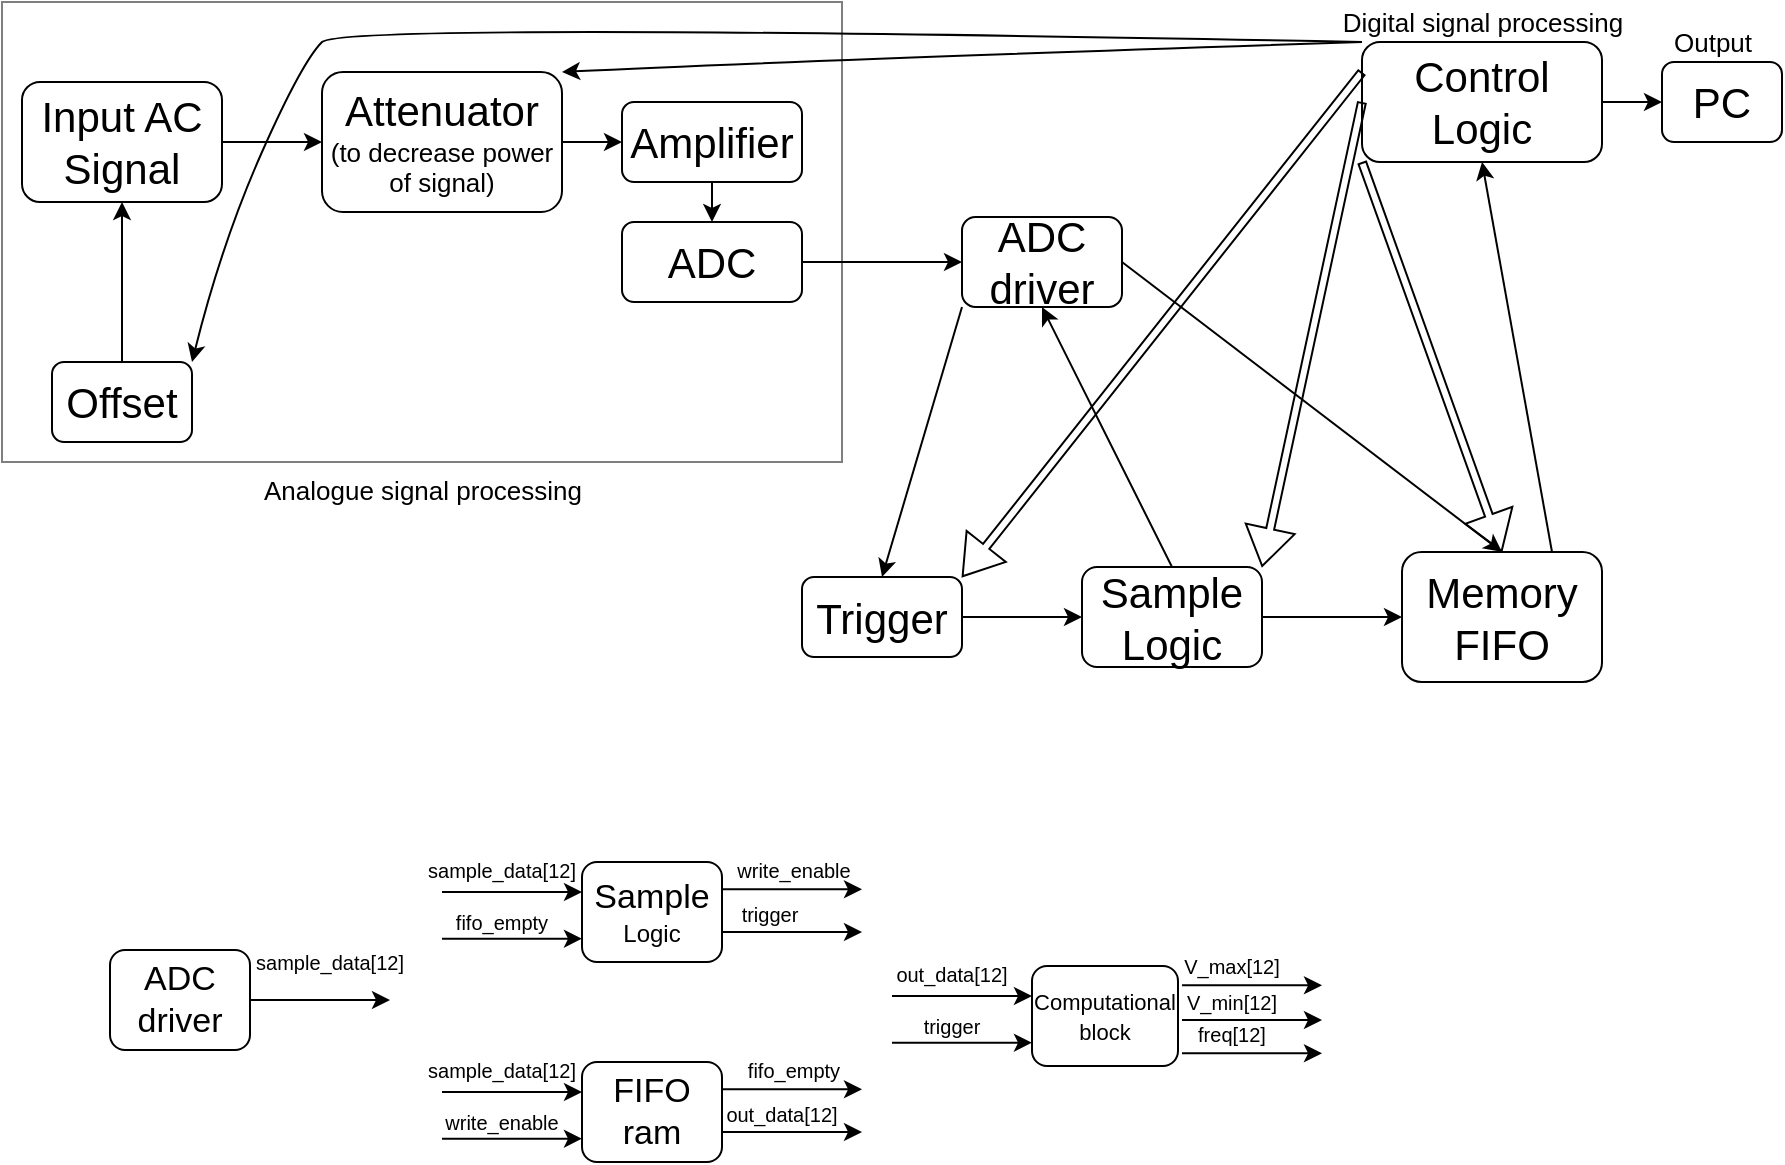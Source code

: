 <mxfile version="16.6.1" type="device"><diagram id="U0MoPj8JXz0HJSZfjYXr" name="Page-1"><mxGraphModel dx="1047" dy="569" grid="1" gridSize="4" guides="1" tooltips="1" connect="1" arrows="1" fold="1" page="1" pageScale="1" pageWidth="1169" pageHeight="827" math="0" shadow="0"><root><mxCell id="0"/><mxCell id="1" parent="0"/><mxCell id="zXtFJkxSAHaKGE05R8NX-30" value="Analogue signal processing" style="verticalLabelPosition=bottom;verticalAlign=top;html=1;shape=mxgraph.basic.rect;fillColor2=none;strokeWidth=1;size=20;indent=5;fontSize=13;fillColor=none;opacity=50;" parent="1" vertex="1"><mxGeometry x="10" y="60" width="420" height="230" as="geometry"/></mxCell><mxCell id="zXtFJkxSAHaKGE05R8NX-1" value="&lt;font&gt;&lt;span style=&quot;font-size: 21px&quot;&gt;Attenuator&lt;/span&gt;&lt;br&gt;&lt;font style=&quot;font-size: 13px&quot;&gt;(to decrease power of signal)&lt;/font&gt;&lt;br&gt;&lt;/font&gt;" style="rounded=1;whiteSpace=wrap;html=1;" parent="1" vertex="1"><mxGeometry x="170" y="95" width="120" height="70" as="geometry"/></mxCell><mxCell id="zXtFJkxSAHaKGE05R8NX-2" value="&lt;font style=&quot;font-size: 21px&quot;&gt;Amplifier&lt;/font&gt;" style="rounded=1;whiteSpace=wrap;html=1;" parent="1" vertex="1"><mxGeometry x="320" y="110" width="90" height="40" as="geometry"/></mxCell><mxCell id="zXtFJkxSAHaKGE05R8NX-3" value="&lt;font style=&quot;font-size: 21px&quot;&gt;ADC&lt;br&gt;driver&lt;br&gt;&lt;/font&gt;" style="rounded=1;whiteSpace=wrap;html=1;" parent="1" vertex="1"><mxGeometry x="490" y="167.5" width="80" height="45" as="geometry"/></mxCell><mxCell id="zXtFJkxSAHaKGE05R8NX-4" value="&lt;font style=&quot;font-size: 21px&quot;&gt;Trigger&lt;/font&gt;" style="rounded=1;whiteSpace=wrap;html=1;" parent="1" vertex="1"><mxGeometry x="410" y="347.5" width="80" height="40" as="geometry"/></mxCell><mxCell id="zXtFJkxSAHaKGE05R8NX-5" value="&lt;font style=&quot;font-size: 21px&quot;&gt;Sample&lt;br&gt;Logic&lt;br&gt;&lt;/font&gt;" style="rounded=1;whiteSpace=wrap;html=1;" parent="1" vertex="1"><mxGeometry x="550" y="342.5" width="90" height="50" as="geometry"/></mxCell><mxCell id="zXtFJkxSAHaKGE05R8NX-6" value="&lt;font style=&quot;font-size: 21px&quot;&gt;Memory&lt;br&gt;FIFO&lt;br&gt;&lt;/font&gt;" style="rounded=1;whiteSpace=wrap;html=1;" parent="1" vertex="1"><mxGeometry x="710" y="335" width="100" height="65" as="geometry"/></mxCell><mxCell id="zXtFJkxSAHaKGE05R8NX-7" value="&lt;font style=&quot;font-size: 21px&quot;&gt;Offset&lt;/font&gt;" style="rounded=1;whiteSpace=wrap;html=1;" parent="1" vertex="1"><mxGeometry x="35" y="240" width="70" height="40" as="geometry"/></mxCell><mxCell id="zXtFJkxSAHaKGE05R8NX-10" value="&lt;font style=&quot;font-size: 21px&quot;&gt;Control Logic&lt;br&gt;&lt;/font&gt;" style="rounded=1;whiteSpace=wrap;html=1;" parent="1" vertex="1"><mxGeometry x="690" y="80" width="120" height="60" as="geometry"/></mxCell><mxCell id="zXtFJkxSAHaKGE05R8NX-11" value="&lt;font style=&quot;font-size: 21px&quot;&gt;Input AC&lt;br&gt;Signal&lt;br&gt;&lt;/font&gt;" style="rounded=1;whiteSpace=wrap;html=1;" parent="1" vertex="1"><mxGeometry x="20" y="100" width="100" height="60" as="geometry"/></mxCell><mxCell id="zXtFJkxSAHaKGE05R8NX-17" value="" style="endArrow=classic;html=1;rounded=0;fontSize=13;exitX=0.5;exitY=0;exitDx=0;exitDy=0;entryX=0.5;entryY=1;entryDx=0;entryDy=0;" parent="1" source="zXtFJkxSAHaKGE05R8NX-5" target="zXtFJkxSAHaKGE05R8NX-3" edge="1"><mxGeometry width="50" height="50" relative="1" as="geometry"><mxPoint x="500" y="170" as="sourcePoint"/><mxPoint x="440" y="170" as="targetPoint"/></mxGeometry></mxCell><mxCell id="zXtFJkxSAHaKGE05R8NX-12" value="" style="endArrow=classic;html=1;rounded=0;fontSize=21;exitX=1;exitY=0.5;exitDx=0;exitDy=0;entryX=0;entryY=0.5;entryDx=0;entryDy=0;" parent="1" source="zXtFJkxSAHaKGE05R8NX-11" target="zXtFJkxSAHaKGE05R8NX-1" edge="1"><mxGeometry width="50" height="50" relative="1" as="geometry"><mxPoint x="490" y="410" as="sourcePoint"/><mxPoint x="540" y="360" as="targetPoint"/></mxGeometry></mxCell><mxCell id="zXtFJkxSAHaKGE05R8NX-13" value="" style="endArrow=classic;html=1;rounded=0;fontSize=13;exitX=1;exitY=0.5;exitDx=0;exitDy=0;entryX=0;entryY=0.5;entryDx=0;entryDy=0;" parent="1" source="zXtFJkxSAHaKGE05R8NX-1" target="zXtFJkxSAHaKGE05R8NX-2" edge="1"><mxGeometry width="50" height="50" relative="1" as="geometry"><mxPoint x="490" y="390" as="sourcePoint"/><mxPoint x="540" y="340" as="targetPoint"/></mxGeometry></mxCell><mxCell id="zXtFJkxSAHaKGE05R8NX-15" value="" style="endArrow=classic;html=1;rounded=0;fontSize=13;exitX=1;exitY=0.5;exitDx=0;exitDy=0;entryX=0;entryY=0.5;entryDx=0;entryDy=0;" parent="1" source="5JSS5Rd-w9N5j8xonREH-1" target="zXtFJkxSAHaKGE05R8NX-3" edge="1"><mxGeometry width="50" height="50" relative="1" as="geometry"><mxPoint x="450" y="130" as="sourcePoint"/><mxPoint x="580" y="340" as="targetPoint"/></mxGeometry></mxCell><mxCell id="zXtFJkxSAHaKGE05R8NX-16" value="" style="endArrow=classic;html=1;rounded=0;fontSize=13;exitX=1;exitY=0.5;exitDx=0;exitDy=0;entryX=0.5;entryY=0;entryDx=0;entryDy=0;" parent="1" source="zXtFJkxSAHaKGE05R8NX-3" target="zXtFJkxSAHaKGE05R8NX-6" edge="1"><mxGeometry width="50" height="50" relative="1" as="geometry"><mxPoint x="430" y="160" as="sourcePoint"/><mxPoint x="560" y="230" as="targetPoint"/></mxGeometry></mxCell><mxCell id="zXtFJkxSAHaKGE05R8NX-18" value="" style="endArrow=classic;html=1;rounded=0;fontSize=13;exitX=1;exitY=0.5;exitDx=0;exitDy=0;entryX=0;entryY=0.5;entryDx=0;entryDy=0;" parent="1" source="zXtFJkxSAHaKGE05R8NX-5" target="zXtFJkxSAHaKGE05R8NX-6" edge="1"><mxGeometry width="50" height="50" relative="1" as="geometry"><mxPoint x="480" y="185" as="sourcePoint"/><mxPoint x="540" y="185" as="targetPoint"/></mxGeometry></mxCell><mxCell id="zXtFJkxSAHaKGE05R8NX-19" value="" style="endArrow=classic;html=1;rounded=0;fontSize=13;exitX=0;exitY=1;exitDx=0;exitDy=0;entryX=0.5;entryY=0;entryDx=0;entryDy=0;" parent="1" source="zXtFJkxSAHaKGE05R8NX-3" target="zXtFJkxSAHaKGE05R8NX-4" edge="1"><mxGeometry width="50" height="50" relative="1" as="geometry"><mxPoint x="490" y="190" as="sourcePoint"/><mxPoint x="550" y="190" as="targetPoint"/></mxGeometry></mxCell><mxCell id="zXtFJkxSAHaKGE05R8NX-20" value="" style="endArrow=classic;html=1;rounded=0;fontSize=13;exitX=1;exitY=0.5;exitDx=0;exitDy=0;entryX=0;entryY=0.5;entryDx=0;entryDy=0;" parent="1" source="zXtFJkxSAHaKGE05R8NX-4" target="zXtFJkxSAHaKGE05R8NX-5" edge="1"><mxGeometry width="50" height="50" relative="1" as="geometry"><mxPoint x="500" y="205" as="sourcePoint"/><mxPoint x="560" y="205" as="targetPoint"/></mxGeometry></mxCell><mxCell id="zXtFJkxSAHaKGE05R8NX-21" value="" style="shape=flexArrow;endArrow=classic;html=1;rounded=0;fontSize=13;exitX=0;exitY=0.5;exitDx=0;exitDy=0;entryX=1;entryY=0;entryDx=0;entryDy=0;width=4;" parent="1" source="zXtFJkxSAHaKGE05R8NX-10" target="zXtFJkxSAHaKGE05R8NX-5" edge="1"><mxGeometry width="50" height="50" relative="1" as="geometry"><mxPoint x="500" y="390" as="sourcePoint"/><mxPoint x="550" y="340" as="targetPoint"/></mxGeometry></mxCell><mxCell id="zXtFJkxSAHaKGE05R8NX-22" value="" style="shape=flexArrow;endArrow=classic;html=1;rounded=0;fontSize=13;exitX=0;exitY=1;exitDx=0;exitDy=0;entryX=0.5;entryY=0;entryDx=0;entryDy=0;width=4;" parent="1" source="zXtFJkxSAHaKGE05R8NX-10" target="zXtFJkxSAHaKGE05R8NX-6" edge="1"><mxGeometry width="50" height="50" relative="1" as="geometry"><mxPoint x="660" y="175" as="sourcePoint"/><mxPoint x="550" y="350" as="targetPoint"/></mxGeometry></mxCell><mxCell id="zXtFJkxSAHaKGE05R8NX-23" value="" style="shape=flexArrow;endArrow=classic;html=1;rounded=0;fontSize=13;entryX=1;entryY=0;entryDx=0;entryDy=0;width=4;exitX=0;exitY=0.25;exitDx=0;exitDy=0;" parent="1" source="zXtFJkxSAHaKGE05R8NX-10" target="zXtFJkxSAHaKGE05R8NX-4" edge="1"><mxGeometry width="50" height="50" relative="1" as="geometry"><mxPoint x="720" y="80" as="sourcePoint"/><mxPoint x="560" y="360" as="targetPoint"/></mxGeometry></mxCell><mxCell id="zXtFJkxSAHaKGE05R8NX-25" value="" style="curved=1;endArrow=classic;html=1;rounded=0;fontSize=13;exitX=0;exitY=0;exitDx=0;exitDy=0;entryX=1;entryY=0;entryDx=0;entryDy=0;" parent="1" source="zXtFJkxSAHaKGE05R8NX-10" target="zXtFJkxSAHaKGE05R8NX-7" edge="1"><mxGeometry width="50" height="50" relative="1" as="geometry"><mxPoint x="490" y="390" as="sourcePoint"/><mxPoint x="260" y="70" as="targetPoint"/><Array as="points"><mxPoint x="180" y="70"/><mxPoint x="160" y="90"/><mxPoint x="120" y="180"/></Array></mxGeometry></mxCell><mxCell id="zXtFJkxSAHaKGE05R8NX-26" value="" style="curved=1;endArrow=classic;html=1;rounded=0;fontSize=13;entryX=1;entryY=0;entryDx=0;entryDy=0;exitX=0;exitY=0;exitDx=0;exitDy=0;" parent="1" source="zXtFJkxSAHaKGE05R8NX-10" target="zXtFJkxSAHaKGE05R8NX-1" edge="1"><mxGeometry width="50" height="50" relative="1" as="geometry"><mxPoint x="640" y="170" as="sourcePoint"/><mxPoint x="280" y="90" as="targetPoint"/><Array as="points"><mxPoint x="390" y="90"/></Array></mxGeometry></mxCell><mxCell id="zXtFJkxSAHaKGE05R8NX-29" value="" style="endArrow=classic;html=1;rounded=0;fontSize=13;exitX=0.5;exitY=0;exitDx=0;exitDy=0;entryX=0.5;entryY=1;entryDx=0;entryDy=0;" parent="1" source="zXtFJkxSAHaKGE05R8NX-7" target="zXtFJkxSAHaKGE05R8NX-11" edge="1"><mxGeometry width="50" height="50" relative="1" as="geometry"><mxPoint x="490" y="390" as="sourcePoint"/><mxPoint x="540" y="340" as="targetPoint"/></mxGeometry></mxCell><mxCell id="zXtFJkxSAHaKGE05R8NX-34" value="Digital signal processing" style="text;html=1;align=center;verticalAlign=middle;resizable=0;points=[];autosize=1;strokeColor=none;fillColor=none;fontSize=13;" parent="1" vertex="1"><mxGeometry x="670" y="60" width="160" height="20" as="geometry"/></mxCell><mxCell id="zXtFJkxSAHaKGE05R8NX-36" value="&lt;font style=&quot;font-size: 21px&quot;&gt;PC&lt;br&gt;&lt;/font&gt;" style="rounded=1;whiteSpace=wrap;html=1;" parent="1" vertex="1"><mxGeometry x="840" y="90" width="60" height="40" as="geometry"/></mxCell><mxCell id="zXtFJkxSAHaKGE05R8NX-37" value="" style="endArrow=classic;html=1;rounded=0;fontSize=13;exitX=1;exitY=0.5;exitDx=0;exitDy=0;entryX=0;entryY=0.5;entryDx=0;entryDy=0;" parent="1" source="zXtFJkxSAHaKGE05R8NX-10" target="zXtFJkxSAHaKGE05R8NX-36" edge="1"><mxGeometry width="50" height="50" relative="1" as="geometry"><mxPoint x="530" y="400" as="sourcePoint"/><mxPoint x="580" y="350" as="targetPoint"/></mxGeometry></mxCell><mxCell id="zXtFJkxSAHaKGE05R8NX-38" value="Output" style="text;html=1;align=center;verticalAlign=middle;resizable=0;points=[];autosize=1;strokeColor=none;fillColor=none;fontSize=13;" parent="1" vertex="1"><mxGeometry x="840" y="70" width="50" height="20" as="geometry"/></mxCell><mxCell id="5JSS5Rd-w9N5j8xonREH-1" value="&lt;font style=&quot;font-size: 21px&quot;&gt;ADC&lt;/font&gt;" style="rounded=1;whiteSpace=wrap;html=1;" vertex="1" parent="1"><mxGeometry x="320" y="170" width="90" height="40" as="geometry"/></mxCell><mxCell id="5JSS5Rd-w9N5j8xonREH-2" value="" style="endArrow=classic;html=1;rounded=0;exitX=0.5;exitY=1;exitDx=0;exitDy=0;entryX=0.5;entryY=0;entryDx=0;entryDy=0;" edge="1" parent="1" source="zXtFJkxSAHaKGE05R8NX-2" target="5JSS5Rd-w9N5j8xonREH-1"><mxGeometry width="50" height="50" relative="1" as="geometry"><mxPoint x="560" y="520" as="sourcePoint"/><mxPoint x="610" y="470" as="targetPoint"/></mxGeometry></mxCell><mxCell id="5JSS5Rd-w9N5j8xonREH-3" value="" style="endArrow=classic;html=1;rounded=0;fontSize=13;exitX=0.75;exitY=0;exitDx=0;exitDy=0;entryX=0.5;entryY=1;entryDx=0;entryDy=0;" edge="1" parent="1" source="zXtFJkxSAHaKGE05R8NX-6" target="zXtFJkxSAHaKGE05R8NX-10"><mxGeometry width="50" height="50" relative="1" as="geometry"><mxPoint x="420" y="200" as="sourcePoint"/><mxPoint x="500" y="200" as="targetPoint"/></mxGeometry></mxCell><mxCell id="5JSS5Rd-w9N5j8xonREH-4" value="&lt;font style=&quot;font-size: 17px&quot;&gt;ADC&lt;br&gt;driver&lt;/font&gt;" style="rounded=1;whiteSpace=wrap;html=1;" vertex="1" parent="1"><mxGeometry x="64" y="534" width="70" height="50" as="geometry"/></mxCell><mxCell id="5JSS5Rd-w9N5j8xonREH-5" value="" style="endArrow=classic;html=1;rounded=0;fontSize=17;exitX=1;exitY=0.5;exitDx=0;exitDy=0;" edge="1" parent="1" source="5JSS5Rd-w9N5j8xonREH-4"><mxGeometry width="50" height="50" relative="1" as="geometry"><mxPoint x="454" y="524" as="sourcePoint"/><mxPoint x="204" y="559" as="targetPoint"/></mxGeometry></mxCell><mxCell id="5JSS5Rd-w9N5j8xonREH-6" value="&lt;font style=&quot;font-size: 10px&quot;&gt;sample_data[12]&lt;/font&gt;" style="text;html=1;strokeColor=none;fillColor=none;align=center;verticalAlign=middle;whiteSpace=wrap;rounded=0;fontSize=17;" vertex="1" parent="1"><mxGeometry x="144" y="524" width="60" height="30" as="geometry"/></mxCell><mxCell id="5JSS5Rd-w9N5j8xonREH-7" value="&lt;span style=&quot;font-size: 17px&quot;&gt;Sample&lt;br&gt;&lt;/span&gt;Logic" style="rounded=1;whiteSpace=wrap;html=1;" vertex="1" parent="1"><mxGeometry x="300" y="490" width="70" height="50" as="geometry"/></mxCell><mxCell id="5JSS5Rd-w9N5j8xonREH-10" value="&lt;span style=&quot;font-size: 17px&quot;&gt;FIFO&lt;br&gt;ram&lt;br&gt;&lt;/span&gt;" style="rounded=1;whiteSpace=wrap;html=1;" vertex="1" parent="1"><mxGeometry x="300" y="590" width="70" height="50" as="geometry"/></mxCell><mxCell id="5JSS5Rd-w9N5j8xonREH-16" value="" style="endArrow=classic;html=1;rounded=0;fontSize=17;exitX=1;exitY=0.5;exitDx=0;exitDy=0;" edge="1" parent="1"><mxGeometry width="50" height="50" relative="1" as="geometry"><mxPoint x="230" y="505" as="sourcePoint"/><mxPoint x="300" y="505" as="targetPoint"/></mxGeometry></mxCell><mxCell id="5JSS5Rd-w9N5j8xonREH-17" value="&lt;font style=&quot;font-size: 10px&quot;&gt;sample_data[12]&lt;/font&gt;" style="text;html=1;strokeColor=none;fillColor=none;align=center;verticalAlign=middle;whiteSpace=wrap;rounded=0;fontSize=17;" vertex="1" parent="1"><mxGeometry x="230" y="478" width="60" height="30" as="geometry"/></mxCell><mxCell id="5JSS5Rd-w9N5j8xonREH-18" value="" style="endArrow=classic;html=1;rounded=0;fontSize=17;exitX=1;exitY=0.5;exitDx=0;exitDy=0;" edge="1" parent="1"><mxGeometry width="50" height="50" relative="1" as="geometry"><mxPoint x="230" y="528.34" as="sourcePoint"/><mxPoint x="300" y="528.34" as="targetPoint"/></mxGeometry></mxCell><mxCell id="5JSS5Rd-w9N5j8xonREH-19" value="&lt;font style=&quot;font-size: 10px&quot;&gt;fifo_empty&lt;br&gt;&lt;/font&gt;" style="text;html=1;strokeColor=none;fillColor=none;align=center;verticalAlign=middle;whiteSpace=wrap;rounded=0;fontSize=17;" vertex="1" parent="1"><mxGeometry x="230" y="504.0" width="60" height="30" as="geometry"/></mxCell><mxCell id="5JSS5Rd-w9N5j8xonREH-20" value="" style="endArrow=classic;html=1;rounded=0;fontSize=17;exitX=1;exitY=0.5;exitDx=0;exitDy=0;" edge="1" parent="1"><mxGeometry width="50" height="50" relative="1" as="geometry"><mxPoint x="370" y="503.67" as="sourcePoint"/><mxPoint x="440" y="503.67" as="targetPoint"/></mxGeometry></mxCell><mxCell id="5JSS5Rd-w9N5j8xonREH-21" value="&lt;font style=&quot;font-size: 10px&quot;&gt;write_enable&lt;/font&gt;" style="text;html=1;strokeColor=none;fillColor=none;align=center;verticalAlign=middle;whiteSpace=wrap;rounded=0;fontSize=17;" vertex="1" parent="1"><mxGeometry x="376" y="478" width="60" height="30" as="geometry"/></mxCell><mxCell id="5JSS5Rd-w9N5j8xonREH-22" value="" style="endArrow=classic;html=1;rounded=0;fontSize=17;exitX=1;exitY=0.5;exitDx=0;exitDy=0;" edge="1" parent="1"><mxGeometry width="50" height="50" relative="1" as="geometry"><mxPoint x="370" y="525" as="sourcePoint"/><mxPoint x="440" y="525" as="targetPoint"/></mxGeometry></mxCell><mxCell id="5JSS5Rd-w9N5j8xonREH-23" value="&lt;font style=&quot;font-size: 10px&quot;&gt;trigger&lt;/font&gt;" style="text;html=1;strokeColor=none;fillColor=none;align=center;verticalAlign=middle;whiteSpace=wrap;rounded=0;fontSize=17;" vertex="1" parent="1"><mxGeometry x="364" y="500" width="60" height="30" as="geometry"/></mxCell><mxCell id="5JSS5Rd-w9N5j8xonREH-24" value="" style="endArrow=classic;html=1;rounded=0;fontSize=17;exitX=1;exitY=0.5;exitDx=0;exitDy=0;" edge="1" parent="1"><mxGeometry width="50" height="50" relative="1" as="geometry"><mxPoint x="230" y="605" as="sourcePoint"/><mxPoint x="300" y="605" as="targetPoint"/></mxGeometry></mxCell><mxCell id="5JSS5Rd-w9N5j8xonREH-25" value="&lt;font style=&quot;font-size: 10px&quot;&gt;sample_data[12]&lt;/font&gt;" style="text;html=1;strokeColor=none;fillColor=none;align=center;verticalAlign=middle;whiteSpace=wrap;rounded=0;fontSize=17;" vertex="1" parent="1"><mxGeometry x="230" y="578" width="60" height="30" as="geometry"/></mxCell><mxCell id="5JSS5Rd-w9N5j8xonREH-26" value="" style="endArrow=classic;html=1;rounded=0;fontSize=17;exitX=1;exitY=0.5;exitDx=0;exitDy=0;" edge="1" parent="1"><mxGeometry width="50" height="50" relative="1" as="geometry"><mxPoint x="230" y="628.34" as="sourcePoint"/><mxPoint x="300" y="628.34" as="targetPoint"/></mxGeometry></mxCell><mxCell id="5JSS5Rd-w9N5j8xonREH-27" value="&lt;font style=&quot;font-size: 10px&quot;&gt;write_enable&lt;br&gt;&lt;/font&gt;" style="text;html=1;strokeColor=none;fillColor=none;align=center;verticalAlign=middle;whiteSpace=wrap;rounded=0;fontSize=17;" vertex="1" parent="1"><mxGeometry x="230" y="604" width="60" height="30" as="geometry"/></mxCell><mxCell id="5JSS5Rd-w9N5j8xonREH-28" value="" style="endArrow=classic;html=1;rounded=0;fontSize=17;exitX=1;exitY=0.5;exitDx=0;exitDy=0;" edge="1" parent="1"><mxGeometry width="50" height="50" relative="1" as="geometry"><mxPoint x="370" y="603.67" as="sourcePoint"/><mxPoint x="440" y="603.67" as="targetPoint"/></mxGeometry></mxCell><mxCell id="5JSS5Rd-w9N5j8xonREH-29" value="&lt;font style=&quot;font-size: 10px&quot;&gt;fifo_empty&lt;/font&gt;" style="text;html=1;strokeColor=none;fillColor=none;align=center;verticalAlign=middle;whiteSpace=wrap;rounded=0;fontSize=17;" vertex="1" parent="1"><mxGeometry x="376" y="578" width="60" height="30" as="geometry"/></mxCell><mxCell id="5JSS5Rd-w9N5j8xonREH-30" value="" style="endArrow=classic;html=1;rounded=0;fontSize=17;exitX=1;exitY=0.5;exitDx=0;exitDy=0;" edge="1" parent="1"><mxGeometry width="50" height="50" relative="1" as="geometry"><mxPoint x="370" y="625" as="sourcePoint"/><mxPoint x="440" y="625" as="targetPoint"/></mxGeometry></mxCell><mxCell id="5JSS5Rd-w9N5j8xonREH-31" value="&lt;span style=&quot;font-size: 10px&quot;&gt;out_data[12]&lt;/span&gt;" style="text;html=1;strokeColor=none;fillColor=none;align=center;verticalAlign=middle;whiteSpace=wrap;rounded=0;fontSize=17;" vertex="1" parent="1"><mxGeometry x="370" y="600" width="60" height="30" as="geometry"/></mxCell><mxCell id="5JSS5Rd-w9N5j8xonREH-34" value="&lt;span style=&quot;font-size: 11px&quot;&gt;Computational&lt;br&gt;block&lt;br&gt;&lt;/span&gt;" style="rounded=1;whiteSpace=wrap;html=1;" vertex="1" parent="1"><mxGeometry x="525" y="542" width="73" height="50" as="geometry"/></mxCell><mxCell id="5JSS5Rd-w9N5j8xonREH-35" value="" style="endArrow=classic;html=1;rounded=0;fontSize=17;exitX=1;exitY=0.5;exitDx=0;exitDy=0;" edge="1" parent="1"><mxGeometry width="50" height="50" relative="1" as="geometry"><mxPoint x="455" y="557" as="sourcePoint"/><mxPoint x="525" y="557" as="targetPoint"/></mxGeometry></mxCell><mxCell id="5JSS5Rd-w9N5j8xonREH-36" value="&lt;font style=&quot;font-size: 10px&quot;&gt;out_data[12]&lt;/font&gt;" style="text;html=1;strokeColor=none;fillColor=none;align=center;verticalAlign=middle;whiteSpace=wrap;rounded=0;fontSize=17;" vertex="1" parent="1"><mxGeometry x="455" y="530" width="60" height="30" as="geometry"/></mxCell><mxCell id="5JSS5Rd-w9N5j8xonREH-37" value="" style="endArrow=classic;html=1;rounded=0;fontSize=17;exitX=1;exitY=0.5;exitDx=0;exitDy=0;" edge="1" parent="1"><mxGeometry width="50" height="50" relative="1" as="geometry"><mxPoint x="455" y="580.34" as="sourcePoint"/><mxPoint x="525" y="580.34" as="targetPoint"/></mxGeometry></mxCell><mxCell id="5JSS5Rd-w9N5j8xonREH-38" value="&lt;font style=&quot;font-size: 10px&quot;&gt;trigger&lt;br&gt;&lt;/font&gt;" style="text;html=1;strokeColor=none;fillColor=none;align=center;verticalAlign=middle;whiteSpace=wrap;rounded=0;fontSize=17;" vertex="1" parent="1"><mxGeometry x="455" y="556" width="60" height="30" as="geometry"/></mxCell><mxCell id="5JSS5Rd-w9N5j8xonREH-39" value="" style="endArrow=classic;html=1;rounded=0;fontSize=17;exitX=1;exitY=0.5;exitDx=0;exitDy=0;" edge="1" parent="1"><mxGeometry width="50" height="50" relative="1" as="geometry"><mxPoint x="600.0" y="551.67" as="sourcePoint"/><mxPoint x="670.0" y="551.67" as="targetPoint"/></mxGeometry></mxCell><mxCell id="5JSS5Rd-w9N5j8xonREH-40" value="&lt;font style=&quot;font-size: 10px&quot;&gt;V_max[12]&lt;/font&gt;" style="text;html=1;strokeColor=none;fillColor=none;align=center;verticalAlign=middle;whiteSpace=wrap;rounded=0;fontSize=17;" vertex="1" parent="1"><mxGeometry x="595" y="526" width="60" height="30" as="geometry"/></mxCell><mxCell id="5JSS5Rd-w9N5j8xonREH-41" value="" style="endArrow=classic;html=1;rounded=0;fontSize=17;exitX=1;exitY=0.5;exitDx=0;exitDy=0;" edge="1" parent="1"><mxGeometry width="50" height="50" relative="1" as="geometry"><mxPoint x="600.0" y="569" as="sourcePoint"/><mxPoint x="670.0" y="569" as="targetPoint"/></mxGeometry></mxCell><mxCell id="5JSS5Rd-w9N5j8xonREH-42" value="&lt;font style=&quot;font-size: 10px&quot;&gt;V_min[12]&lt;/font&gt;" style="text;html=1;strokeColor=none;fillColor=none;align=center;verticalAlign=middle;whiteSpace=wrap;rounded=0;fontSize=17;" vertex="1" parent="1"><mxGeometry x="595" y="544" width="60" height="30" as="geometry"/></mxCell><mxCell id="5JSS5Rd-w9N5j8xonREH-43" value="" style="endArrow=classic;html=1;rounded=0;fontSize=17;exitX=1;exitY=0.5;exitDx=0;exitDy=0;" edge="1" parent="1"><mxGeometry width="50" height="50" relative="1" as="geometry"><mxPoint x="600.0" y="585.67" as="sourcePoint"/><mxPoint x="670.0" y="585.67" as="targetPoint"/></mxGeometry></mxCell><mxCell id="5JSS5Rd-w9N5j8xonREH-44" value="&lt;font style=&quot;font-size: 10px&quot;&gt;freq[12]&lt;/font&gt;" style="text;html=1;strokeColor=none;fillColor=none;align=center;verticalAlign=middle;whiteSpace=wrap;rounded=0;fontSize=17;" vertex="1" parent="1"><mxGeometry x="595" y="560" width="60" height="30" as="geometry"/></mxCell></root></mxGraphModel></diagram></mxfile>